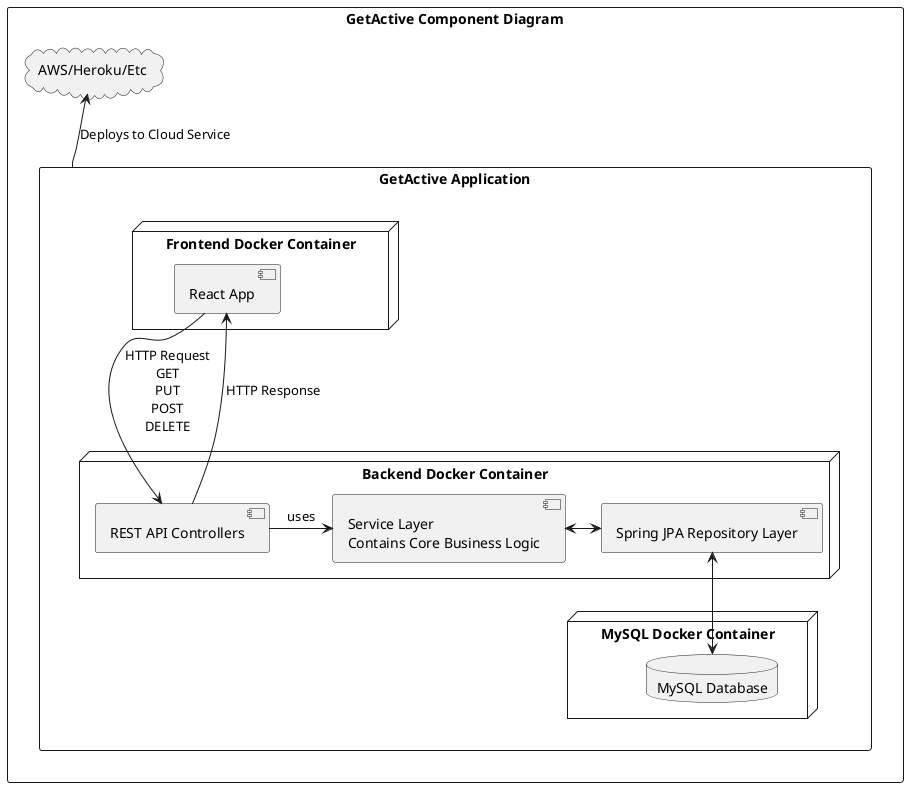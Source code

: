 @startuml
rectangle "GetActive Component Diagram" {
    rectangle "GetActive Application" as APPLICATION {
        node "Backend Docker Container" {
            [REST API Controllers] as BACKEND_API
            [Service Layer\nContains Core Business Logic] as BACKEND_SERVICE
            [Spring JPA Repository Layer] as BACKEND_DATA
        }
        [BACKEND_API] -r-> [BACKEND_SERVICE] : uses
        [BACKEND_SERVICE] <-r-> [BACKEND_DATA]

        node "MySQL Docker Container" {
            database "MySQL Database" {
            }
        }
        [BACKEND_DATA] <-d-> [MySQL Database]

        node "Frontend Docker Container" {
           [React App]
        }

        [React App] -d-> [BACKEND_API]: HTTP Request\nGET\nPUT\nPOST\nDELETE
        [React App] <-d- [BACKEND_API]: HTTP Response
    }
    cloud "AWS/Heroku/Etc" as CLOUD {
    }
}
[APPLICATION] -u-> [CLOUD]: Deploys to Cloud Service
@enduml